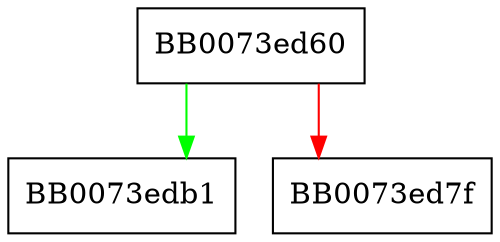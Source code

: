 digraph pkey_dh_init {
  node [shape="box"];
  graph [splines=ortho];
  BB0073ed60 -> BB0073edb1 [color="green"];
  BB0073ed60 -> BB0073ed7f [color="red"];
}